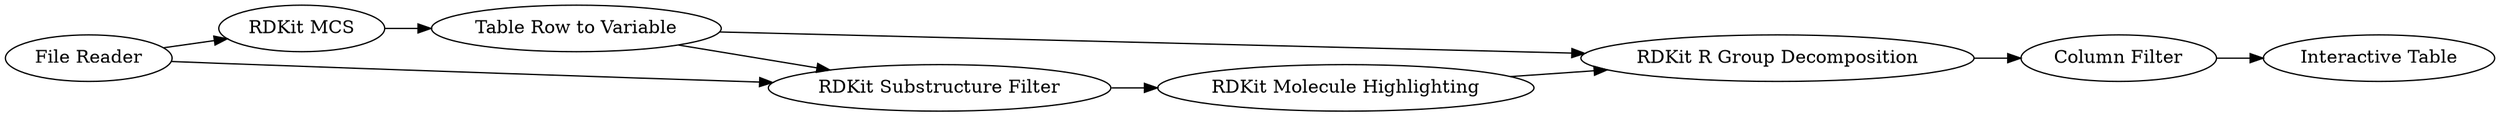 digraph {
	25 -> 9
	10 -> 9
	13 -> 14
	12 -> 25
	28 -> 33
	9 -> 28
	14 -> 10
	10 -> 12
	13 -> 12
	13 [label="File Reader"]
	28 [label="Column Filter"]
	9 [label="RDKit R Group Decomposition"]
	10 [label="Table Row to Variable"]
	25 [label="RDKit Molecule Highlighting"]
	14 [label="RDKit MCS"]
	33 [label="Interactive Table"]
	12 [label="RDKit Substructure Filter"]
	rankdir=LR
}
